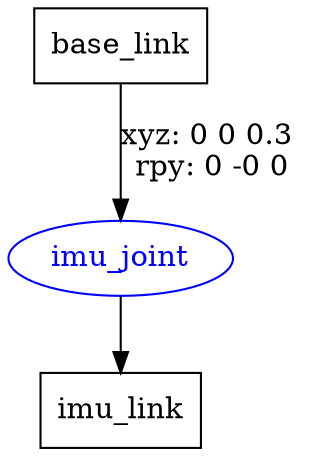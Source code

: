 digraph G {
node [shape=box];
"base_link" [label="base_link"];
"imu_link" [label="imu_link"];
node [shape=ellipse, color=blue, fontcolor=blue];
"base_link" -> "imu_joint" [label="xyz: 0 0 0.3 \nrpy: 0 -0 0"]
"imu_joint" -> "imu_link"
}
